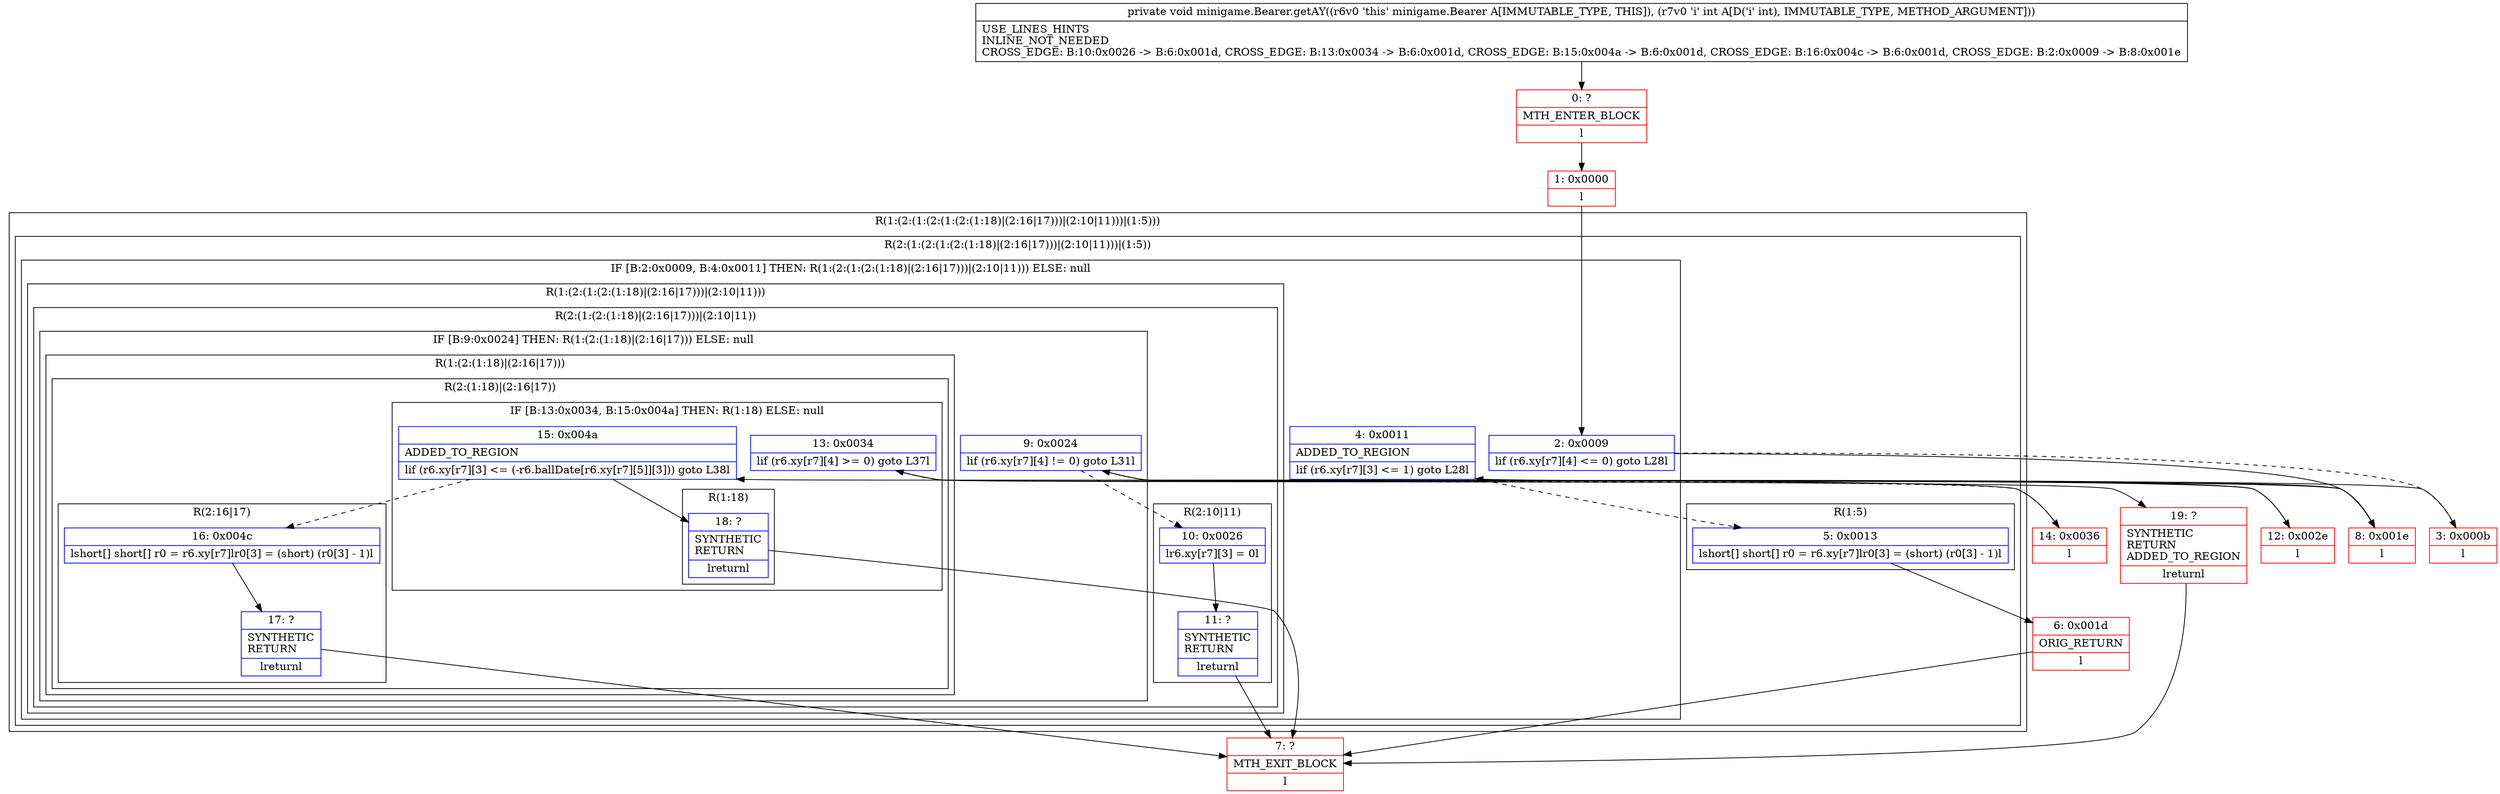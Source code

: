 digraph "CFG forminigame.Bearer.getAY(I)V" {
subgraph cluster_Region_841630200 {
label = "R(1:(2:(1:(2:(1:(2:(1:18)|(2:16|17)))|(2:10|11)))|(1:5)))";
node [shape=record,color=blue];
subgraph cluster_Region_258162853 {
label = "R(2:(1:(2:(1:(2:(1:18)|(2:16|17)))|(2:10|11)))|(1:5))";
node [shape=record,color=blue];
subgraph cluster_IfRegion_580092897 {
label = "IF [B:2:0x0009, B:4:0x0011] THEN: R(1:(2:(1:(2:(1:18)|(2:16|17)))|(2:10|11))) ELSE: null";
node [shape=record,color=blue];
Node_2 [shape=record,label="{2\:\ 0x0009|lif (r6.xy[r7][4] \<= 0) goto L28l}"];
Node_4 [shape=record,label="{4\:\ 0x0011|ADDED_TO_REGION\l|lif (r6.xy[r7][3] \<= 1) goto L28l}"];
subgraph cluster_Region_2126994751 {
label = "R(1:(2:(1:(2:(1:18)|(2:16|17)))|(2:10|11)))";
node [shape=record,color=blue];
subgraph cluster_Region_511895198 {
label = "R(2:(1:(2:(1:18)|(2:16|17)))|(2:10|11))";
node [shape=record,color=blue];
subgraph cluster_IfRegion_192019331 {
label = "IF [B:9:0x0024] THEN: R(1:(2:(1:18)|(2:16|17))) ELSE: null";
node [shape=record,color=blue];
Node_9 [shape=record,label="{9\:\ 0x0024|lif (r6.xy[r7][4] != 0) goto L31l}"];
subgraph cluster_Region_893648263 {
label = "R(1:(2:(1:18)|(2:16|17)))";
node [shape=record,color=blue];
subgraph cluster_Region_1906925749 {
label = "R(2:(1:18)|(2:16|17))";
node [shape=record,color=blue];
subgraph cluster_IfRegion_2023149064 {
label = "IF [B:13:0x0034, B:15:0x004a] THEN: R(1:18) ELSE: null";
node [shape=record,color=blue];
Node_13 [shape=record,label="{13\:\ 0x0034|lif (r6.xy[r7][4] \>= 0) goto L37l}"];
Node_15 [shape=record,label="{15\:\ 0x004a|ADDED_TO_REGION\l|lif (r6.xy[r7][3] \<= (\-r6.ballDate[r6.xy[r7][5]][3])) goto L38l}"];
subgraph cluster_Region_2092932986 {
label = "R(1:18)";
node [shape=record,color=blue];
Node_18 [shape=record,label="{18\:\ ?|SYNTHETIC\lRETURN\l|lreturnl}"];
}
}
subgraph cluster_Region_1947937201 {
label = "R(2:16|17)";
node [shape=record,color=blue];
Node_16 [shape=record,label="{16\:\ 0x004c|lshort[] short[] r0 = r6.xy[r7]lr0[3] = (short) (r0[3] \- 1)l}"];
Node_17 [shape=record,label="{17\:\ ?|SYNTHETIC\lRETURN\l|lreturnl}"];
}
}
}
}
subgraph cluster_Region_1455094447 {
label = "R(2:10|11)";
node [shape=record,color=blue];
Node_10 [shape=record,label="{10\:\ 0x0026|lr6.xy[r7][3] = 0l}"];
Node_11 [shape=record,label="{11\:\ ?|SYNTHETIC\lRETURN\l|lreturnl}"];
}
}
}
}
subgraph cluster_Region_179105325 {
label = "R(1:5)";
node [shape=record,color=blue];
Node_5 [shape=record,label="{5\:\ 0x0013|lshort[] short[] r0 = r6.xy[r7]lr0[3] = (short) (r0[3] \- 1)l}"];
}
}
}
Node_0 [shape=record,color=red,label="{0\:\ ?|MTH_ENTER_BLOCK\l|l}"];
Node_1 [shape=record,color=red,label="{1\:\ 0x0000|l}"];
Node_3 [shape=record,color=red,label="{3\:\ 0x000b|l}"];
Node_6 [shape=record,color=red,label="{6\:\ 0x001d|ORIG_RETURN\l|l}"];
Node_7 [shape=record,color=red,label="{7\:\ ?|MTH_EXIT_BLOCK\l|l}"];
Node_8 [shape=record,color=red,label="{8\:\ 0x001e|l}"];
Node_12 [shape=record,color=red,label="{12\:\ 0x002e|l}"];
Node_14 [shape=record,color=red,label="{14\:\ 0x0036|l}"];
Node_19 [shape=record,color=red,label="{19\:\ ?|SYNTHETIC\lRETURN\lADDED_TO_REGION\l|lreturnl}"];
MethodNode[shape=record,label="{private void minigame.Bearer.getAY((r6v0 'this' minigame.Bearer A[IMMUTABLE_TYPE, THIS]), (r7v0 'i' int A[D('i' int), IMMUTABLE_TYPE, METHOD_ARGUMENT]))  | USE_LINES_HINTS\lINLINE_NOT_NEEDED\lCROSS_EDGE: B:10:0x0026 \-\> B:6:0x001d, CROSS_EDGE: B:13:0x0034 \-\> B:6:0x001d, CROSS_EDGE: B:15:0x004a \-\> B:6:0x001d, CROSS_EDGE: B:16:0x004c \-\> B:6:0x001d, CROSS_EDGE: B:2:0x0009 \-\> B:8:0x001e\l}"];
MethodNode -> Node_0;
Node_2 -> Node_3[style=dashed];
Node_2 -> Node_8;
Node_4 -> Node_5[style=dashed];
Node_4 -> Node_8;
Node_9 -> Node_10[style=dashed];
Node_9 -> Node_12;
Node_13 -> Node_14[style=dashed];
Node_13 -> Node_19;
Node_15 -> Node_16[style=dashed];
Node_15 -> Node_18;
Node_18 -> Node_7;
Node_16 -> Node_17;
Node_17 -> Node_7;
Node_10 -> Node_11;
Node_11 -> Node_7;
Node_5 -> Node_6;
Node_0 -> Node_1;
Node_1 -> Node_2;
Node_3 -> Node_4;
Node_6 -> Node_7;
Node_8 -> Node_9;
Node_12 -> Node_13;
Node_14 -> Node_15;
Node_19 -> Node_7;
}

